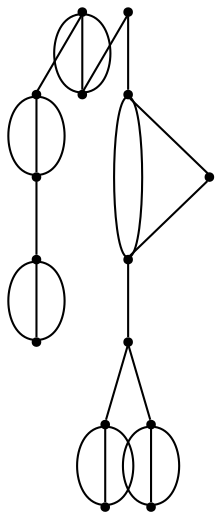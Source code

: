 graph {
  node [shape=point,comment="{\"directed\":false,\"doi\":\"10.1007/978-3-030-68766-3_25\",\"figure\":\"4 (2)\"}"]

  v0 [pos="1407.5179890626532,337.24141497705125"]
  v1 [pos="1505.2263301926,312.81689437424416"]
  v2 [pos="1407.5179890626534,398.3086937220768"]
  v3 [pos="1505.2263301926,483.8045626787658"]
  v4 [pos="1505.2263301926,434.9514518642952"]
  v5 [pos="1309.80650030603,386.09859540037814"]
  v6 [pos="1212.0982863529184,325.03106230479904"]
  v7 [pos="1309.80650030603,337.24141497705125"]
  v8 [pos="1065.5363628508612,361.6700051887147"]
  v9 [pos="1114.3900723998067,386.09859540037814"]
  v10 [pos="1114.3900723998067,325.031062304799"]
  v11 [pos="1602.934544145712,312.8168943742441"]
  v12 [pos="1602.9345441457117,434.9514518642952"]
  v13 [pos="1602.934544145712,483.8045626787658"]
  v14 [pos="1212.0982863529184,386.09859540037814"]

  v0 -- v1 [id="-1",pos="1407.5179890626532,337.24141497705125 1431.9447802487082,320.9598637575292 1464.512478610537,312.8169897557016 1505.2263301926,312.81689437424416"]
  v2 -- v3 [id="-2",pos="1407.5179890626534,398.3086937220768 1431.9447802487082,430.88435471970087 1464.512478610537,459.38020104505466 1505.2263301926,483.8045626787658"]
  v9 -- v5 [id="-3",pos="1114.3900723998067,386.09859540037814 1114.3900723998067,398.3120002792725 1114.3900723998067,398.3120002792725 1114.3900723998067,398.3120002792725 1309.8087259006495,398.3120002792725 1309.8087259006495,398.3120002792725 1309.8087259006495,398.3120002792725 1309.80650030603,386.09859540037814 1309.80650030603,386.09859540037814 1309.80650030603,386.09859540037814"]
  v9 -- v14 [id="-4",pos="1114.3900723998067,386.09859540037814 1212.0982863529184,386.09859540037814 1212.0982863529184,386.09859540037814 1212.0982863529184,386.09859540037814"]
  v9 -- v5 [id="-5",pos="1114.3900723998067,386.09859540037814 1114.3900723998067,373.88417311926963 1114.3900723998067,373.88417311926963 1114.3900723998067,373.88417311926963 1309.8087259006495,373.88417311926963 1309.8087259006495,373.88417311926963 1309.8087259006495,373.88417311926963 1309.80650030603,386.09859540037814 1309.80650030603,386.09859540037814 1309.80650030603,386.09859540037814"]
  v10 -- v6 [id="-6",pos="1114.3900723998067,325.031062304799 1114.3900723998067,337.244721534247 1114.3900723998067,337.244721534247 1114.3900723998067,337.244721534247 1212.0972371440264,337.244721534247 1212.0972371440264,337.244721534247 1212.0972371440264,337.244721534247 1212.0982863529184,325.03106230479904 1212.0982863529184,325.03106230479904 1212.0982863529184,325.03106230479904"]
  v14 -- v5 [id="-7",pos="1212.0982863529184,386.09859540037814 1309.80650030603,386.09859540037814 1309.80650030603,386.09859540037814 1309.80650030603,386.09859540037814"]
  v6 -- v10 [id="-8",pos="1212.0982863529184,325.03106230479904 1212.0972371440264,312.8168943742441 1212.0972371440264,312.8168943742441 1212.0972371440264,312.8168943742441 1114.3900723998067,312.8168943742441 1114.3900723998067,312.8168943742441 1114.3900723998067,312.8168943742441 1114.3900723998067,325.031062304799 1114.3900723998067,325.031062304799 1114.3900723998067,325.031062304799"]
  v7 -- v0 [id="-9",pos="1309.80650030603,337.24141497705125 1309.8085987238142,349.4609242692301 1309.8085987238142,349.4609242692301 1309.8085987238142,349.4609242692301 1407.5158906448692,349.4609242692301 1407.5158906448692,349.4609242692301 1407.5158906448692,349.4609242692301 1407.5179890626532,337.24141497705125 1407.5179890626532,337.24141497705125 1407.5179890626532,337.24141497705125"]
  v7 -- v0 [id="-10",pos="1309.80650030603,337.24141497705125 1407.5179890626532,337.24141497705125 1407.5179890626532,337.24141497705125 1407.5179890626532,337.24141497705125"]
  v10 -- v6 [id="-11",pos="1114.3900723998067,325.031062304799 1212.0982863529184,325.03106230479904 1212.0982863529184,325.03106230479904 1212.0982863529184,325.03106230479904"]
  v2 -- v4 [id="-12",pos="1407.5179890626534,398.3086937220768 1440.0877858422662,422.74148071787334 1472.6596810396634,434.95161083339116 1505.2263301926,434.9514518642952"]
  v5 -- v2 [id="-13",pos="1309.80650030603,386.09859540037814 1342.3806210980465,394.24146940220567 1374.9483194598756,398.3128905062099 1407.5179890626534,398.3086937220768"]
  v6 -- v7 [id="-14",pos="1212.0982863529184,325.03106230479904 1244.6732020001562,333.1783238536748 1277.240900361985,337.249744957679 1309.80650030603,337.24141497705125"]
  v7 -- v0 [id="-15",pos="1309.80650030603,337.24141497705125 1309.8085987238142,325.03106230479904 1309.8085987238142,325.03106230479904 1309.8085987238142,325.03106230479904 1407.5158906448692,325.03106230479904 1407.5158906448692,325.03106230479904 1407.5158906448692,325.03106230479904 1407.5179890626532,337.24141497705125 1407.5179890626532,337.24141497705125 1407.5179890626532,337.24141497705125"]
  v8 -- v9 [id="-16",pos="1065.5363628508612,361.6700051887147 1073.6793684444197,377.95572139855057 1089.9653796315358,386.09859540037814 1114.3900723998067,386.09859540037814"]
  v3 -- v13 [id="-17",pos="1505.2263301926,483.8045626787658 1505.227252224657,496.0200023620884 1505.227252224657,496.0200023620884 1505.227252224657,496.0200023620884 1602.934544145712,496.0200023620884 1602.934544145712,496.0200023620884 1602.934544145712,496.0200023620884 1602.934544145712,483.8045626787658 1602.934544145712,483.8045626787658 1602.934544145712,483.8045626787658"]
  v3 -- v13 [id="-18",pos="1505.2263301926,483.8045626787658 1602.934544145712,483.8045626787658 1602.934544145712,483.8045626787658 1602.934544145712,483.8045626787658"]
  v3 -- v13 [id="-19",pos="1505.2263301926,483.8045626787658 1505.227252224657,471.59014039765736 1505.227252224657,471.59014039765736 1505.227252224657,471.59014039765736 1602.934544145712,471.59014039765736 1602.934544145712,471.59014039765736 1602.934544145712,471.59014039765736 1602.934544145712,483.8045626787658 1602.934544145712,483.8045626787658 1602.934544145712,483.8045626787658"]
  v4 -- v12 [id="-20",pos="1505.2263301926,434.9514518642952 1505.227252224657,447.1651110937432 1505.227252224657,447.1651110937432 1505.227252224657,447.1651110937432 1602.934544145712,447.1651110937432 1602.934544145712,447.1651110937432 1602.934544145712,447.1651110937432 1602.9345441457117,434.9514518642952 1602.9345441457117,434.9514518642952 1602.9345441457117,434.9514518642952"]
  v8 -- v10 [id="-21",pos="1065.5363628508612,361.6700051887147 1073.6793684444197,337.24141497705125 1089.9653796315358,325.0312848615334 1114.3900723998067,325.031062304799"]
  v1 -- v11 [id="-22",pos="1505.2263301926,312.81689437424416 1505.227252224657,300.6024720931356 1505.227252224657,300.6024720931356 1505.227252224657,300.6024720931356 1602.934544145712,300.6024720931356 1602.934544145712,300.6024720931356 1602.934544145712,300.6024720931356 1602.934544145712,312.8168943742441 1602.934544145712,312.8168943742441 1602.934544145712,312.8168943742441"]
  v1 -- v11 [id="-23",pos="1505.2263301926,312.81689437424416 1602.934544145712,312.8168943742441 1602.934544145712,312.8168943742441 1602.934544145712,312.8168943742441"]
  v4 -- v12 [id="-24",pos="1505.2263301926,434.9514518642952 1602.9345441457117,434.9514518642952 1602.9345441457117,434.9514518642952 1602.9345441457117,434.9514518642952"]
  v1 -- v11 [id="-25",pos="1505.2263301926,312.81689437424416 1505.227252224657,325.0302992531385 1505.227252224657,325.0302992531385 1505.227252224657,325.0302992531385 1602.934544145712,325.0302992531385 1602.934544145712,325.0302992531385 1602.934544145712,325.0302992531385 1602.934544145712,312.8168943742441 1602.934544145712,312.8168943742441 1602.934544145712,312.8168943742441"]
  v4 -- v12 [id="-26",pos="1505.2263301926,434.9514518642952 1505.227252224657,422.73728393374023 1505.227252224657,422.73728393374023 1505.227252224657,422.73728393374023 1602.934544145712,422.73728393374023 1602.934544145712,422.73728393374023 1602.934544145712,422.73728393374023 1602.9345441457117,434.9514518642952 1602.9345441457117,434.9514518642952 1602.9345441457117,434.9514518642952"]
}